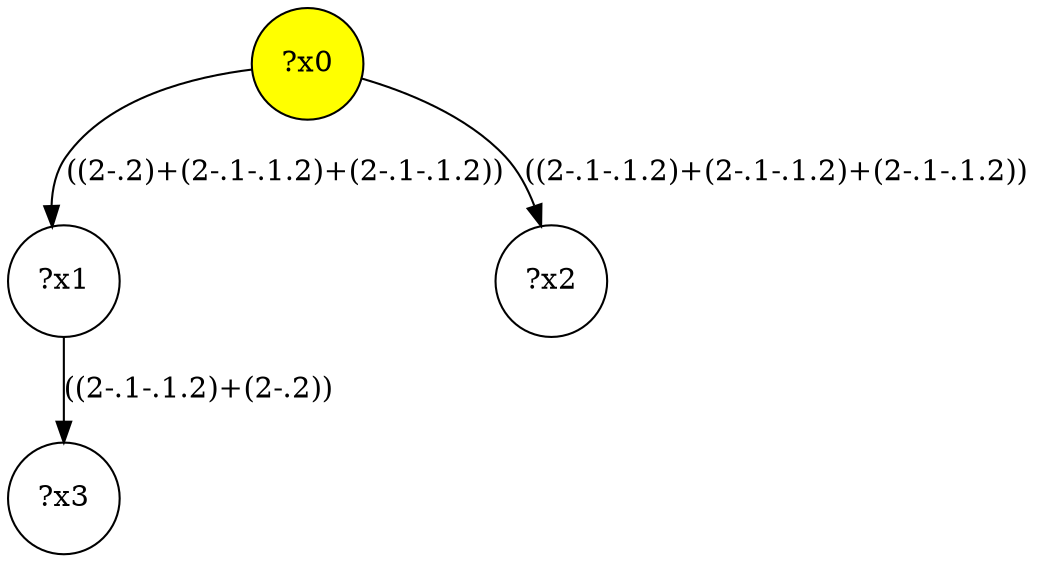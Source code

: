 digraph g {
	x0 [fillcolor="yellow", style="filled," shape=circle, label="?x0"];
	x1 [shape=circle, label="?x1"];
	x0 -> x1 [label="((2-.2)+(2-.1-.1.2)+(2-.1-.1.2))"];
	x2 [shape=circle, label="?x2"];
	x0 -> x2 [label="((2-.1-.1.2)+(2-.1-.1.2)+(2-.1-.1.2))"];
	x3 [shape=circle, label="?x3"];
	x1 -> x3 [label="((2-.1-.1.2)+(2-.2))"];
}
